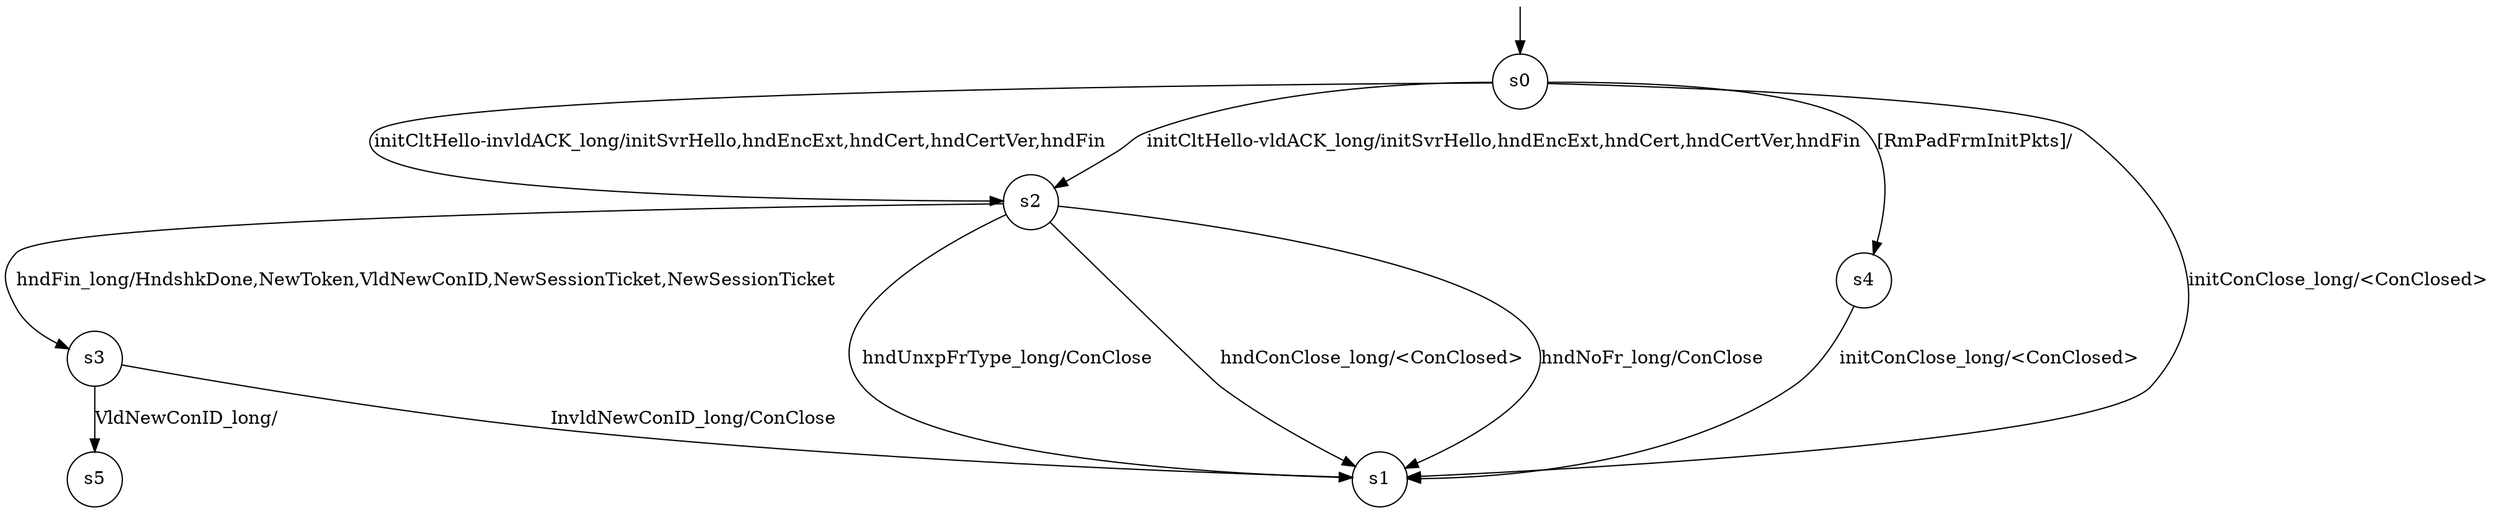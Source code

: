 digraph g {

s0 [shape="circle" label="s0"];
s1 [shape="circle" label="s1"];
s2 [shape="circle" label="s2"];
s3 [shape="circle" label="s3"];
s4 [shape="circle" label="s4"];
s5 [shape="circle" label="s5"];
s0 -> s1 [label="initConClose_long/<ConClosed> "];
s0 -> s2 [label="initCltHello-vldACK_long/initSvrHello,hndEncExt,hndCert,hndCertVer,hndFin "];
s0 -> s2 [label="initCltHello-invldACK_long/initSvrHello,hndEncExt,hndCert,hndCertVer,hndFin "];
s0 -> s4 [label="[RmPadFrmInitPkts]/ "];
s2 -> s3 [label="hndFin_long/HndshkDone,NewToken,VldNewConID,NewSessionTicket,NewSessionTicket "];
s2 -> s1 [label="hndConClose_long/<ConClosed> "];
s2 -> s1 [label="hndNoFr_long/ConClose "];
s2 -> s1 [label="hndUnxpFrType_long/ConClose "];
s3 -> s5 [label="VldNewConID_long/ "];
s3 -> s1 [label="InvldNewConID_long/ConClose "];
s4 -> s1 [label="initConClose_long/<ConClosed> "];

__start0 [label="" shape="none" width="0" height="0"];
__start0 -> s0;

}
